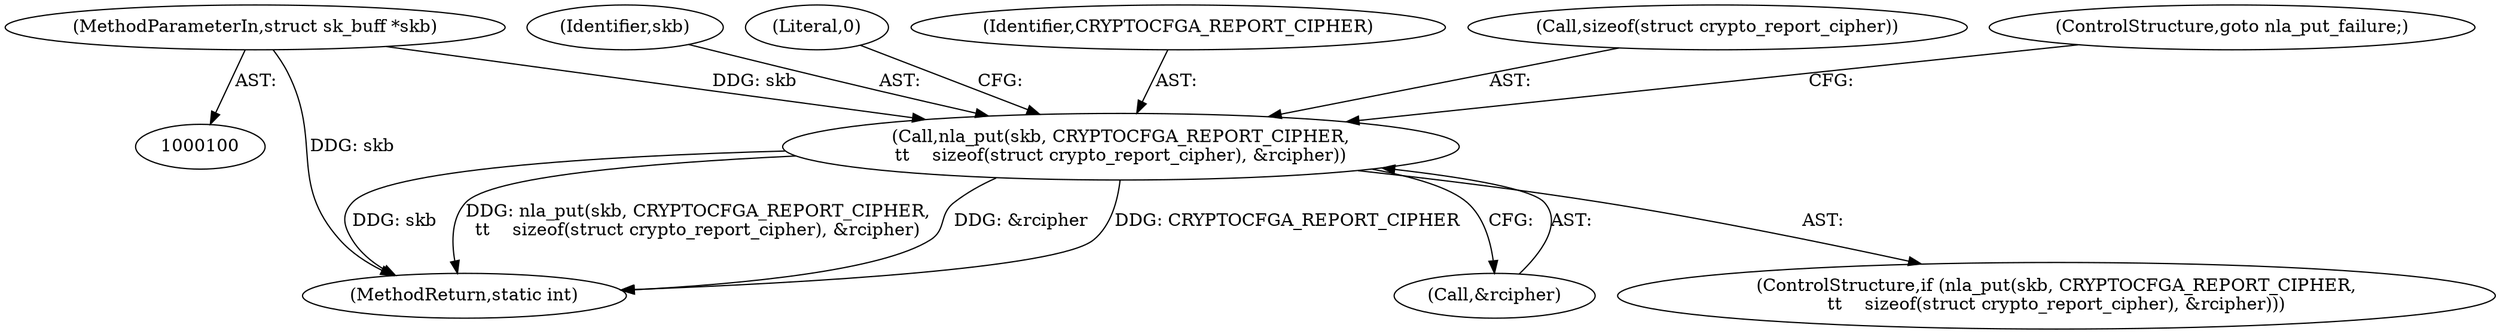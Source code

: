 digraph "0_linux_9a5467bf7b6e9e02ec9c3da4e23747c05faeaac6_5@pointer" {
"1000101" [label="(MethodParameterIn,struct sk_buff *skb)"];
"1000140" [label="(Call,nla_put(skb, CRYPTOCFGA_REPORT_CIPHER,\n\t\t    sizeof(struct crypto_report_cipher), &rcipher))"];
"1000154" [label="(MethodReturn,static int)"];
"1000101" [label="(MethodParameterIn,struct sk_buff *skb)"];
"1000145" [label="(Call,&rcipher)"];
"1000141" [label="(Identifier,skb)"];
"1000149" [label="(Literal,0)"];
"1000142" [label="(Identifier,CRYPTOCFGA_REPORT_CIPHER)"];
"1000143" [label="(Call,sizeof(struct crypto_report_cipher))"];
"1000140" [label="(Call,nla_put(skb, CRYPTOCFGA_REPORT_CIPHER,\n\t\t    sizeof(struct crypto_report_cipher), &rcipher))"];
"1000147" [label="(ControlStructure,goto nla_put_failure;)"];
"1000139" [label="(ControlStructure,if (nla_put(skb, CRYPTOCFGA_REPORT_CIPHER,\n\t\t    sizeof(struct crypto_report_cipher), &rcipher)))"];
"1000101" -> "1000100"  [label="AST: "];
"1000101" -> "1000154"  [label="DDG: skb"];
"1000101" -> "1000140"  [label="DDG: skb"];
"1000140" -> "1000139"  [label="AST: "];
"1000140" -> "1000145"  [label="CFG: "];
"1000141" -> "1000140"  [label="AST: "];
"1000142" -> "1000140"  [label="AST: "];
"1000143" -> "1000140"  [label="AST: "];
"1000145" -> "1000140"  [label="AST: "];
"1000147" -> "1000140"  [label="CFG: "];
"1000149" -> "1000140"  [label="CFG: "];
"1000140" -> "1000154"  [label="DDG: CRYPTOCFGA_REPORT_CIPHER"];
"1000140" -> "1000154"  [label="DDG: skb"];
"1000140" -> "1000154"  [label="DDG: nla_put(skb, CRYPTOCFGA_REPORT_CIPHER,\n\t\t    sizeof(struct crypto_report_cipher), &rcipher)"];
"1000140" -> "1000154"  [label="DDG: &rcipher"];
}
